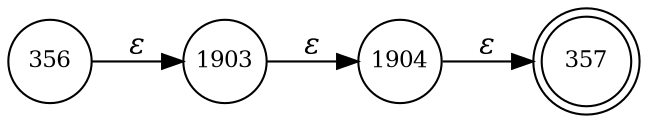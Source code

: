 digraph ATN {
rankdir=LR;
s357[fontsize=11, label="357", shape=doublecircle, fixedsize=true, width=.6];
s1904[fontsize=11,label="1904", shape=circle, fixedsize=true, width=.55, peripheries=1];
s356[fontsize=11,label="356", shape=circle, fixedsize=true, width=.55, peripheries=1];
s1903[fontsize=11,label="1903", shape=circle, fixedsize=true, width=.55, peripheries=1];
s356 -> s1903 [fontname="Times-Italic", label="&epsilon;"];
s1903 -> s1904 [fontname="Times-Italic", label="&epsilon;"];
s1904 -> s357 [fontname="Times-Italic", label="&epsilon;"];
}